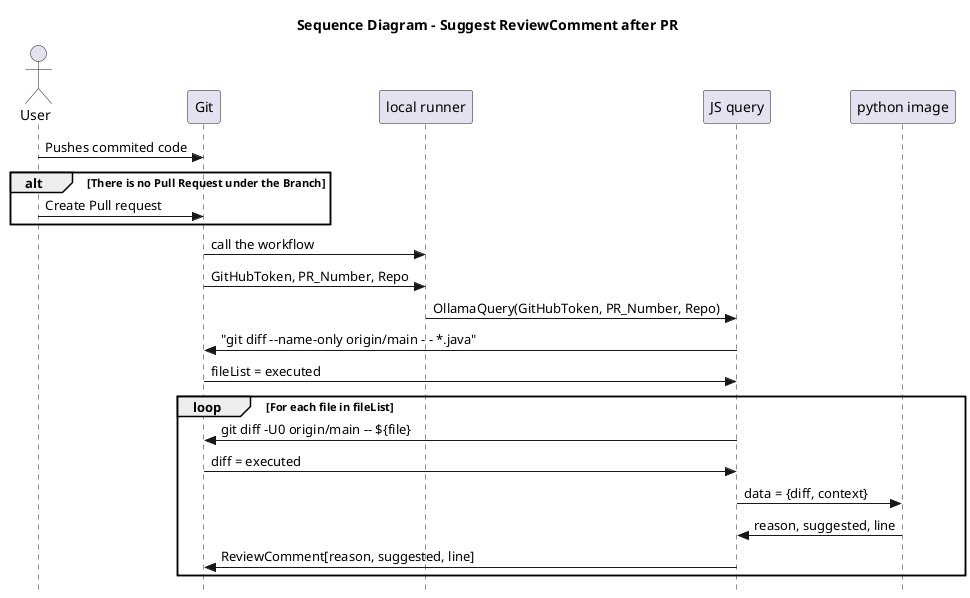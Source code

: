 @startuml ds - addMissingLogs
title Sequence Diagram - Suggest ReviewComment after PR
skinparam style strictuml

actor User
participant "Git" as GT
participant "local runner" as LR
participant "JS query" as JQ
participant "python image" as PI 

User -> GT: Pushes commited code
alt There is no Pull Request under the Branch
    User -> GT: Create Pull request
end
GT -> LR: call the workflow
GT -> LR: GitHubToken, PR_Number, Repo

LR -> JQ: OllamaQuery(GitHubToken, PR_Number, Repo)

JQ -> GT: "git diff --name-only origin/main - - *.java"
GT -> JQ: fileList = executed
loop For each file in fileList
    JQ -> GT: git diff -U0 origin/main -- ${file}
    GT -> JQ: diff = executed
    JQ -> PI: data = {diff, context}
    PI -> JQ: reason, suggested, line
    JQ -> GT: ReviewComment[reason, suggested, line]
end
@enduml

